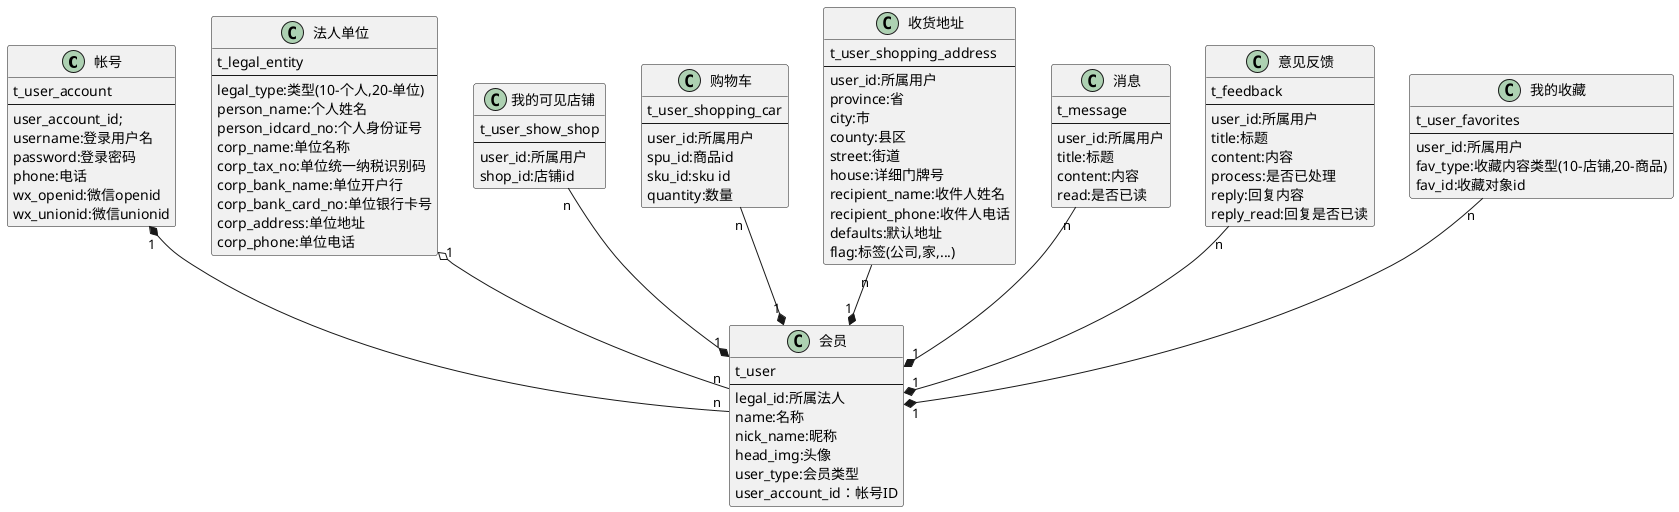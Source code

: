 @startuml

class 帐号{
    t_user_account
--
    user_account_id;
    username:登录用户名
    password:登录密码
    phone:电话
    wx_openid:微信openid
    wx_unionid:微信unionid
}

class 法人单位 {
    t_legal_entity
--
    legal_type:类型(10-个人,20-单位)
    person_name:个人姓名
    person_idcard_no:个人身份证号
    corp_name:单位名称
    corp_tax_no:单位统一纳税识别码
    corp_bank_name:单位开户行
    corp_bank_card_no:单位银行卡号
    corp_address:单位地址
    corp_phone:单位电话
}

class 会员 {
    t_user
--
    legal_id:所属法人
    name:名称
    nick_name:昵称
    head_img:头像
    user_type:会员类型
    user_account_id：帐号ID
}



class 我的可见店铺 {
    t_user_show_shop
--
    user_id:所属用户
    shop_id:店铺id
}

class 购物车 {
    t_user_shopping_car
--
    user_id:所属用户
    spu_id:商品id
    sku_id:sku id
    quantity:数量
}

class 收货地址 {
    t_user_shopping_address
--
    user_id:所属用户
    province:省
    city:市
    county:县区
    street:街道
    house:详细门牌号
    recipient_name:收件人姓名
    recipient_phone:收件人电话
    defaults:默认地址
    flag:标签(公司,家,...)
}

class 消息 {
    t_message
--
    user_id:所属用户
    title:标题
    content:内容
    read:是否已读
}

class 意见反馈 {
    t_feedback
--
    user_id:所属用户
    title:标题
    content:内容
    process:是否已处理
    reply:回复内容
    reply_read:回复是否已读
}

class 我的收藏{
  t_user_favorites
--
  user_id:所属用户
  fav_type:收藏内容类型(10-店铺,20-商品)
  fav_id:收藏对象id
}

帐号 "1" *-- "n" 会员

法人单位 "1" o-- "n" 会员

消息 "n" --* "1" 会员

意见反馈 "n" --* "1" 会员

我的收藏 "n" --* "1" 会员

我的可见店铺 "n" --* "1" 会员

购物车 "n" --* "1" 会员

收货地址 "n" --* "1" 会员

@enduml

